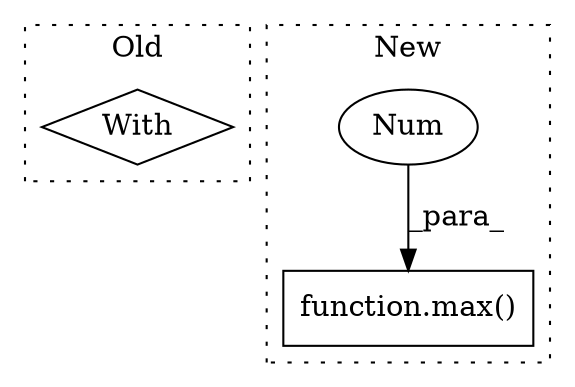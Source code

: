 digraph G {
subgraph cluster0 {
1 [label="With" a="39" s="3495,3505" l="5,25" shape="diamond"];
label = "Old";
style="dotted";
}
subgraph cluster1 {
2 [label="function.max()" a="75" s="5734,5807" l="4,1" shape="box"];
3 [label="Num" a="76" s="5806" l="1" shape="ellipse"];
label = "New";
style="dotted";
}
3 -> 2 [label="_para_"];
}
